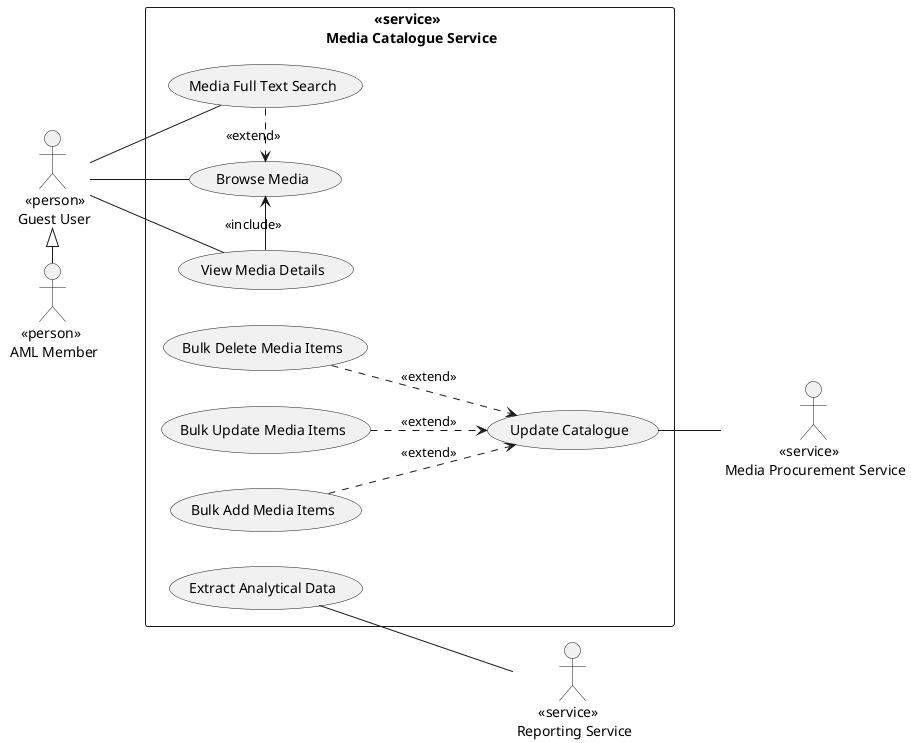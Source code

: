 @startuml media-catalogue

left to right direction

rectangle "<<service>> \n Media Catalogue Service" {
    (Browse Media) as browse_media
    (Media Full Text Search) as search_media
    (View Media Details) as view_media
    (Update Catalogue) as update_catalogue
    (Bulk Add Media Items) as bulk_add
    (Bulk Update Media Items) as bulk_update
    (Bulk Delete Media Items) as bulk_delete
    (Extract Analytical Data) as export_data
}

:   <<person>> \n Guest User: as guest_user
:    <<person>> \n AML Member: as aml_member
:                <<service>> \n Media Procurement Service: as media_procurement_service
:       <<service>> \n Reporting Service: as reporting_service

guest_user <|-r-- aml_member

browse_media <.l. search_media: <<extend>>
browse_media <-l- view_media: <<include>>
update_catalogue <.u. bulk_add: <<extend>>
update_catalogue <.u. bulk_update: <<extend>>
update_catalogue <.u. bulk_delete: <<extend>>

guest_user -- browse_media
guest_user -- search_media
guest_user -- view_media

update_catalogue -d- media_procurement_service
export_data -d- reporting_service

@enduml
